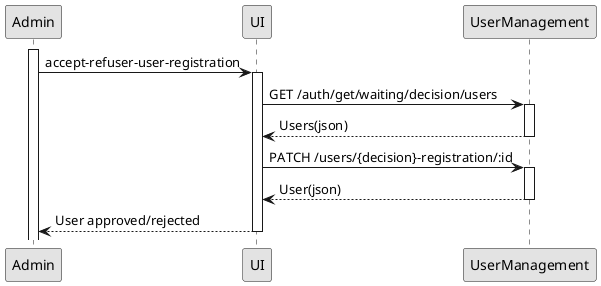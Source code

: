 @startuml
'http://plantuml.com/skinparam.html
skinparam monochrome true
skinparam packageStyle rect
skinparam shadowing false

participant Admin as AD
participant UI as UI
participant UserManagement as UM


activate AD
 AD -> UI: accept-refuser-user-registration
  activate UI
   UI -> UM: GET /auth/get/waiting/decision/users
   activate UM
    UM --> UI: Users(json)
   deactivate UM
   UI -> UM: PATCH /users/{decision}-registration/:id
   activate UM
    UM --> UI: User(json)
   deactivate UM
  UI --> AD: User approved/rejected
  deactivate UI
@enduml